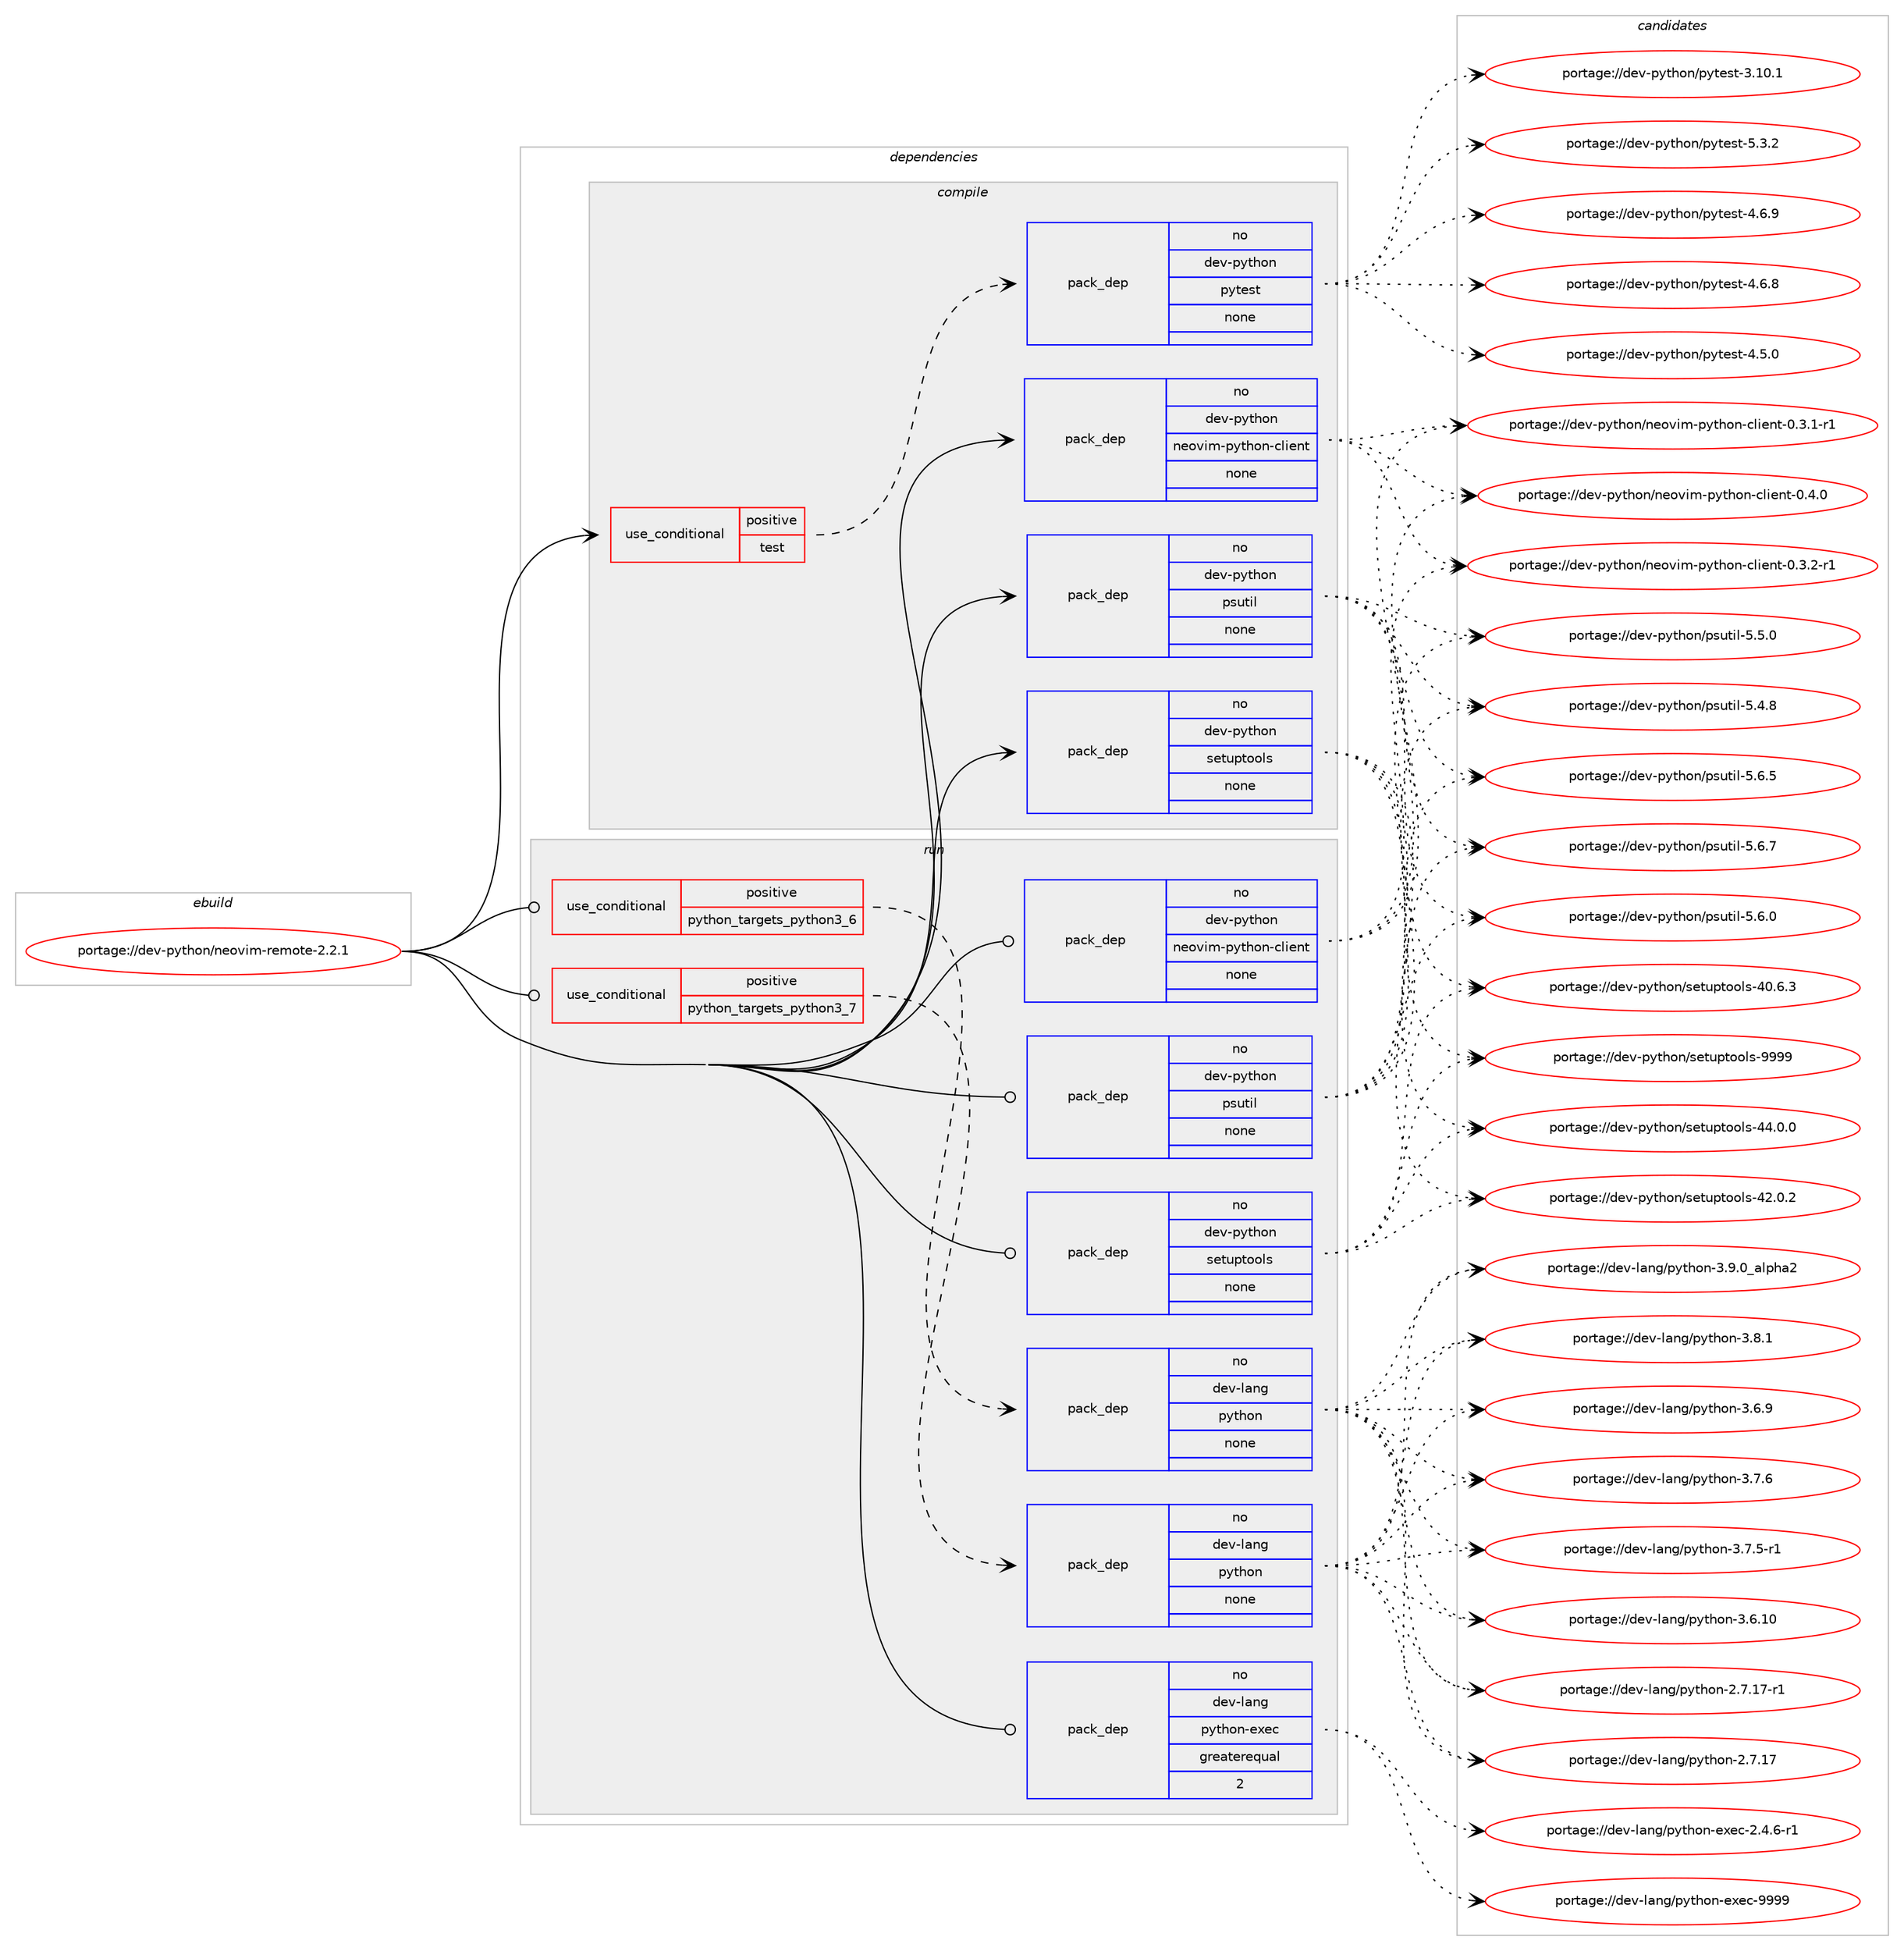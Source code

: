 digraph prolog {

# *************
# Graph options
# *************

newrank=true;
concentrate=true;
compound=true;
graph [rankdir=LR,fontname=Helvetica,fontsize=10,ranksep=1.5];#, ranksep=2.5, nodesep=0.2];
edge  [arrowhead=vee];
node  [fontname=Helvetica,fontsize=10];

# **********
# The ebuild
# **********

subgraph cluster_leftcol {
color=gray;
rank=same;
label=<<i>ebuild</i>>;
id [label="portage://dev-python/neovim-remote-2.2.1", color=red, width=4, href="../dev-python/neovim-remote-2.2.1.svg"];
}

# ****************
# The dependencies
# ****************

subgraph cluster_midcol {
color=gray;
label=<<i>dependencies</i>>;
subgraph cluster_compile {
fillcolor="#eeeeee";
style=filled;
label=<<i>compile</i>>;
subgraph cond112422 {
dependency448742 [label=<<TABLE BORDER="0" CELLBORDER="1" CELLSPACING="0" CELLPADDING="4"><TR><TD ROWSPAN="3" CELLPADDING="10">use_conditional</TD></TR><TR><TD>positive</TD></TR><TR><TD>test</TD></TR></TABLE>>, shape=none, color=red];
subgraph pack331340 {
dependency448743 [label=<<TABLE BORDER="0" CELLBORDER="1" CELLSPACING="0" CELLPADDING="4" WIDTH="220"><TR><TD ROWSPAN="6" CELLPADDING="30">pack_dep</TD></TR><TR><TD WIDTH="110">no</TD></TR><TR><TD>dev-python</TD></TR><TR><TD>pytest</TD></TR><TR><TD>none</TD></TR><TR><TD></TD></TR></TABLE>>, shape=none, color=blue];
}
dependency448742:e -> dependency448743:w [weight=20,style="dashed",arrowhead="vee"];
}
id:e -> dependency448742:w [weight=20,style="solid",arrowhead="vee"];
subgraph pack331341 {
dependency448744 [label=<<TABLE BORDER="0" CELLBORDER="1" CELLSPACING="0" CELLPADDING="4" WIDTH="220"><TR><TD ROWSPAN="6" CELLPADDING="30">pack_dep</TD></TR><TR><TD WIDTH="110">no</TD></TR><TR><TD>dev-python</TD></TR><TR><TD>neovim-python-client</TD></TR><TR><TD>none</TD></TR><TR><TD></TD></TR></TABLE>>, shape=none, color=blue];
}
id:e -> dependency448744:w [weight=20,style="solid",arrowhead="vee"];
subgraph pack331342 {
dependency448745 [label=<<TABLE BORDER="0" CELLBORDER="1" CELLSPACING="0" CELLPADDING="4" WIDTH="220"><TR><TD ROWSPAN="6" CELLPADDING="30">pack_dep</TD></TR><TR><TD WIDTH="110">no</TD></TR><TR><TD>dev-python</TD></TR><TR><TD>psutil</TD></TR><TR><TD>none</TD></TR><TR><TD></TD></TR></TABLE>>, shape=none, color=blue];
}
id:e -> dependency448745:w [weight=20,style="solid",arrowhead="vee"];
subgraph pack331343 {
dependency448746 [label=<<TABLE BORDER="0" CELLBORDER="1" CELLSPACING="0" CELLPADDING="4" WIDTH="220"><TR><TD ROWSPAN="6" CELLPADDING="30">pack_dep</TD></TR><TR><TD WIDTH="110">no</TD></TR><TR><TD>dev-python</TD></TR><TR><TD>setuptools</TD></TR><TR><TD>none</TD></TR><TR><TD></TD></TR></TABLE>>, shape=none, color=blue];
}
id:e -> dependency448746:w [weight=20,style="solid",arrowhead="vee"];
}
subgraph cluster_compileandrun {
fillcolor="#eeeeee";
style=filled;
label=<<i>compile and run</i>>;
}
subgraph cluster_run {
fillcolor="#eeeeee";
style=filled;
label=<<i>run</i>>;
subgraph cond112423 {
dependency448747 [label=<<TABLE BORDER="0" CELLBORDER="1" CELLSPACING="0" CELLPADDING="4"><TR><TD ROWSPAN="3" CELLPADDING="10">use_conditional</TD></TR><TR><TD>positive</TD></TR><TR><TD>python_targets_python3_6</TD></TR></TABLE>>, shape=none, color=red];
subgraph pack331344 {
dependency448748 [label=<<TABLE BORDER="0" CELLBORDER="1" CELLSPACING="0" CELLPADDING="4" WIDTH="220"><TR><TD ROWSPAN="6" CELLPADDING="30">pack_dep</TD></TR><TR><TD WIDTH="110">no</TD></TR><TR><TD>dev-lang</TD></TR><TR><TD>python</TD></TR><TR><TD>none</TD></TR><TR><TD></TD></TR></TABLE>>, shape=none, color=blue];
}
dependency448747:e -> dependency448748:w [weight=20,style="dashed",arrowhead="vee"];
}
id:e -> dependency448747:w [weight=20,style="solid",arrowhead="odot"];
subgraph cond112424 {
dependency448749 [label=<<TABLE BORDER="0" CELLBORDER="1" CELLSPACING="0" CELLPADDING="4"><TR><TD ROWSPAN="3" CELLPADDING="10">use_conditional</TD></TR><TR><TD>positive</TD></TR><TR><TD>python_targets_python3_7</TD></TR></TABLE>>, shape=none, color=red];
subgraph pack331345 {
dependency448750 [label=<<TABLE BORDER="0" CELLBORDER="1" CELLSPACING="0" CELLPADDING="4" WIDTH="220"><TR><TD ROWSPAN="6" CELLPADDING="30">pack_dep</TD></TR><TR><TD WIDTH="110">no</TD></TR><TR><TD>dev-lang</TD></TR><TR><TD>python</TD></TR><TR><TD>none</TD></TR><TR><TD></TD></TR></TABLE>>, shape=none, color=blue];
}
dependency448749:e -> dependency448750:w [weight=20,style="dashed",arrowhead="vee"];
}
id:e -> dependency448749:w [weight=20,style="solid",arrowhead="odot"];
subgraph pack331346 {
dependency448751 [label=<<TABLE BORDER="0" CELLBORDER="1" CELLSPACING="0" CELLPADDING="4" WIDTH="220"><TR><TD ROWSPAN="6" CELLPADDING="30">pack_dep</TD></TR><TR><TD WIDTH="110">no</TD></TR><TR><TD>dev-lang</TD></TR><TR><TD>python-exec</TD></TR><TR><TD>greaterequal</TD></TR><TR><TD>2</TD></TR></TABLE>>, shape=none, color=blue];
}
id:e -> dependency448751:w [weight=20,style="solid",arrowhead="odot"];
subgraph pack331347 {
dependency448752 [label=<<TABLE BORDER="0" CELLBORDER="1" CELLSPACING="0" CELLPADDING="4" WIDTH="220"><TR><TD ROWSPAN="6" CELLPADDING="30">pack_dep</TD></TR><TR><TD WIDTH="110">no</TD></TR><TR><TD>dev-python</TD></TR><TR><TD>neovim-python-client</TD></TR><TR><TD>none</TD></TR><TR><TD></TD></TR></TABLE>>, shape=none, color=blue];
}
id:e -> dependency448752:w [weight=20,style="solid",arrowhead="odot"];
subgraph pack331348 {
dependency448753 [label=<<TABLE BORDER="0" CELLBORDER="1" CELLSPACING="0" CELLPADDING="4" WIDTH="220"><TR><TD ROWSPAN="6" CELLPADDING="30">pack_dep</TD></TR><TR><TD WIDTH="110">no</TD></TR><TR><TD>dev-python</TD></TR><TR><TD>psutil</TD></TR><TR><TD>none</TD></TR><TR><TD></TD></TR></TABLE>>, shape=none, color=blue];
}
id:e -> dependency448753:w [weight=20,style="solid",arrowhead="odot"];
subgraph pack331349 {
dependency448754 [label=<<TABLE BORDER="0" CELLBORDER="1" CELLSPACING="0" CELLPADDING="4" WIDTH="220"><TR><TD ROWSPAN="6" CELLPADDING="30">pack_dep</TD></TR><TR><TD WIDTH="110">no</TD></TR><TR><TD>dev-python</TD></TR><TR><TD>setuptools</TD></TR><TR><TD>none</TD></TR><TR><TD></TD></TR></TABLE>>, shape=none, color=blue];
}
id:e -> dependency448754:w [weight=20,style="solid",arrowhead="odot"];
}
}

# **************
# The candidates
# **************

subgraph cluster_choices {
rank=same;
color=gray;
label=<<i>candidates</i>>;

subgraph choice331340 {
color=black;
nodesep=1;
choice1001011184511212111610411111047112121116101115116455346514650 [label="portage://dev-python/pytest-5.3.2", color=red, width=4,href="../dev-python/pytest-5.3.2.svg"];
choice1001011184511212111610411111047112121116101115116455246544657 [label="portage://dev-python/pytest-4.6.9", color=red, width=4,href="../dev-python/pytest-4.6.9.svg"];
choice1001011184511212111610411111047112121116101115116455246544656 [label="portage://dev-python/pytest-4.6.8", color=red, width=4,href="../dev-python/pytest-4.6.8.svg"];
choice1001011184511212111610411111047112121116101115116455246534648 [label="portage://dev-python/pytest-4.5.0", color=red, width=4,href="../dev-python/pytest-4.5.0.svg"];
choice100101118451121211161041111104711212111610111511645514649484649 [label="portage://dev-python/pytest-3.10.1", color=red, width=4,href="../dev-python/pytest-3.10.1.svg"];
dependency448743:e -> choice1001011184511212111610411111047112121116101115116455346514650:w [style=dotted,weight="100"];
dependency448743:e -> choice1001011184511212111610411111047112121116101115116455246544657:w [style=dotted,weight="100"];
dependency448743:e -> choice1001011184511212111610411111047112121116101115116455246544656:w [style=dotted,weight="100"];
dependency448743:e -> choice1001011184511212111610411111047112121116101115116455246534648:w [style=dotted,weight="100"];
dependency448743:e -> choice100101118451121211161041111104711212111610111511645514649484649:w [style=dotted,weight="100"];
}
subgraph choice331341 {
color=black;
nodesep=1;
choice1001011184511212111610411111047110101111118105109451121211161041111104599108105101110116454846524648 [label="portage://dev-python/neovim-python-client-0.4.0", color=red, width=4,href="../dev-python/neovim-python-client-0.4.0.svg"];
choice10010111845112121116104111110471101011111181051094511212111610411111045991081051011101164548465146504511449 [label="portage://dev-python/neovim-python-client-0.3.2-r1", color=red, width=4,href="../dev-python/neovim-python-client-0.3.2-r1.svg"];
choice10010111845112121116104111110471101011111181051094511212111610411111045991081051011101164548465146494511449 [label="portage://dev-python/neovim-python-client-0.3.1-r1", color=red, width=4,href="../dev-python/neovim-python-client-0.3.1-r1.svg"];
dependency448744:e -> choice1001011184511212111610411111047110101111118105109451121211161041111104599108105101110116454846524648:w [style=dotted,weight="100"];
dependency448744:e -> choice10010111845112121116104111110471101011111181051094511212111610411111045991081051011101164548465146504511449:w [style=dotted,weight="100"];
dependency448744:e -> choice10010111845112121116104111110471101011111181051094511212111610411111045991081051011101164548465146494511449:w [style=dotted,weight="100"];
}
subgraph choice331342 {
color=black;
nodesep=1;
choice1001011184511212111610411111047112115117116105108455346544655 [label="portage://dev-python/psutil-5.6.7", color=red, width=4,href="../dev-python/psutil-5.6.7.svg"];
choice1001011184511212111610411111047112115117116105108455346544653 [label="portage://dev-python/psutil-5.6.5", color=red, width=4,href="../dev-python/psutil-5.6.5.svg"];
choice1001011184511212111610411111047112115117116105108455346544648 [label="portage://dev-python/psutil-5.6.0", color=red, width=4,href="../dev-python/psutil-5.6.0.svg"];
choice1001011184511212111610411111047112115117116105108455346534648 [label="portage://dev-python/psutil-5.5.0", color=red, width=4,href="../dev-python/psutil-5.5.0.svg"];
choice1001011184511212111610411111047112115117116105108455346524656 [label="portage://dev-python/psutil-5.4.8", color=red, width=4,href="../dev-python/psutil-5.4.8.svg"];
dependency448745:e -> choice1001011184511212111610411111047112115117116105108455346544655:w [style=dotted,weight="100"];
dependency448745:e -> choice1001011184511212111610411111047112115117116105108455346544653:w [style=dotted,weight="100"];
dependency448745:e -> choice1001011184511212111610411111047112115117116105108455346544648:w [style=dotted,weight="100"];
dependency448745:e -> choice1001011184511212111610411111047112115117116105108455346534648:w [style=dotted,weight="100"];
dependency448745:e -> choice1001011184511212111610411111047112115117116105108455346524656:w [style=dotted,weight="100"];
}
subgraph choice331343 {
color=black;
nodesep=1;
choice10010111845112121116104111110471151011161171121161111111081154557575757 [label="portage://dev-python/setuptools-9999", color=red, width=4,href="../dev-python/setuptools-9999.svg"];
choice100101118451121211161041111104711510111611711211611111110811545525246484648 [label="portage://dev-python/setuptools-44.0.0", color=red, width=4,href="../dev-python/setuptools-44.0.0.svg"];
choice100101118451121211161041111104711510111611711211611111110811545525046484650 [label="portage://dev-python/setuptools-42.0.2", color=red, width=4,href="../dev-python/setuptools-42.0.2.svg"];
choice100101118451121211161041111104711510111611711211611111110811545524846544651 [label="portage://dev-python/setuptools-40.6.3", color=red, width=4,href="../dev-python/setuptools-40.6.3.svg"];
dependency448746:e -> choice10010111845112121116104111110471151011161171121161111111081154557575757:w [style=dotted,weight="100"];
dependency448746:e -> choice100101118451121211161041111104711510111611711211611111110811545525246484648:w [style=dotted,weight="100"];
dependency448746:e -> choice100101118451121211161041111104711510111611711211611111110811545525046484650:w [style=dotted,weight="100"];
dependency448746:e -> choice100101118451121211161041111104711510111611711211611111110811545524846544651:w [style=dotted,weight="100"];
}
subgraph choice331344 {
color=black;
nodesep=1;
choice10010111845108971101034711212111610411111045514657464895971081121049750 [label="portage://dev-lang/python-3.9.0_alpha2", color=red, width=4,href="../dev-lang/python-3.9.0_alpha2.svg"];
choice100101118451089711010347112121116104111110455146564649 [label="portage://dev-lang/python-3.8.1", color=red, width=4,href="../dev-lang/python-3.8.1.svg"];
choice100101118451089711010347112121116104111110455146554654 [label="portage://dev-lang/python-3.7.6", color=red, width=4,href="../dev-lang/python-3.7.6.svg"];
choice1001011184510897110103471121211161041111104551465546534511449 [label="portage://dev-lang/python-3.7.5-r1", color=red, width=4,href="../dev-lang/python-3.7.5-r1.svg"];
choice100101118451089711010347112121116104111110455146544657 [label="portage://dev-lang/python-3.6.9", color=red, width=4,href="../dev-lang/python-3.6.9.svg"];
choice10010111845108971101034711212111610411111045514654464948 [label="portage://dev-lang/python-3.6.10", color=red, width=4,href="../dev-lang/python-3.6.10.svg"];
choice100101118451089711010347112121116104111110455046554649554511449 [label="portage://dev-lang/python-2.7.17-r1", color=red, width=4,href="../dev-lang/python-2.7.17-r1.svg"];
choice10010111845108971101034711212111610411111045504655464955 [label="portage://dev-lang/python-2.7.17", color=red, width=4,href="../dev-lang/python-2.7.17.svg"];
dependency448748:e -> choice10010111845108971101034711212111610411111045514657464895971081121049750:w [style=dotted,weight="100"];
dependency448748:e -> choice100101118451089711010347112121116104111110455146564649:w [style=dotted,weight="100"];
dependency448748:e -> choice100101118451089711010347112121116104111110455146554654:w [style=dotted,weight="100"];
dependency448748:e -> choice1001011184510897110103471121211161041111104551465546534511449:w [style=dotted,weight="100"];
dependency448748:e -> choice100101118451089711010347112121116104111110455146544657:w [style=dotted,weight="100"];
dependency448748:e -> choice10010111845108971101034711212111610411111045514654464948:w [style=dotted,weight="100"];
dependency448748:e -> choice100101118451089711010347112121116104111110455046554649554511449:w [style=dotted,weight="100"];
dependency448748:e -> choice10010111845108971101034711212111610411111045504655464955:w [style=dotted,weight="100"];
}
subgraph choice331345 {
color=black;
nodesep=1;
choice10010111845108971101034711212111610411111045514657464895971081121049750 [label="portage://dev-lang/python-3.9.0_alpha2", color=red, width=4,href="../dev-lang/python-3.9.0_alpha2.svg"];
choice100101118451089711010347112121116104111110455146564649 [label="portage://dev-lang/python-3.8.1", color=red, width=4,href="../dev-lang/python-3.8.1.svg"];
choice100101118451089711010347112121116104111110455146554654 [label="portage://dev-lang/python-3.7.6", color=red, width=4,href="../dev-lang/python-3.7.6.svg"];
choice1001011184510897110103471121211161041111104551465546534511449 [label="portage://dev-lang/python-3.7.5-r1", color=red, width=4,href="../dev-lang/python-3.7.5-r1.svg"];
choice100101118451089711010347112121116104111110455146544657 [label="portage://dev-lang/python-3.6.9", color=red, width=4,href="../dev-lang/python-3.6.9.svg"];
choice10010111845108971101034711212111610411111045514654464948 [label="portage://dev-lang/python-3.6.10", color=red, width=4,href="../dev-lang/python-3.6.10.svg"];
choice100101118451089711010347112121116104111110455046554649554511449 [label="portage://dev-lang/python-2.7.17-r1", color=red, width=4,href="../dev-lang/python-2.7.17-r1.svg"];
choice10010111845108971101034711212111610411111045504655464955 [label="portage://dev-lang/python-2.7.17", color=red, width=4,href="../dev-lang/python-2.7.17.svg"];
dependency448750:e -> choice10010111845108971101034711212111610411111045514657464895971081121049750:w [style=dotted,weight="100"];
dependency448750:e -> choice100101118451089711010347112121116104111110455146564649:w [style=dotted,weight="100"];
dependency448750:e -> choice100101118451089711010347112121116104111110455146554654:w [style=dotted,weight="100"];
dependency448750:e -> choice1001011184510897110103471121211161041111104551465546534511449:w [style=dotted,weight="100"];
dependency448750:e -> choice100101118451089711010347112121116104111110455146544657:w [style=dotted,weight="100"];
dependency448750:e -> choice10010111845108971101034711212111610411111045514654464948:w [style=dotted,weight="100"];
dependency448750:e -> choice100101118451089711010347112121116104111110455046554649554511449:w [style=dotted,weight="100"];
dependency448750:e -> choice10010111845108971101034711212111610411111045504655464955:w [style=dotted,weight="100"];
}
subgraph choice331346 {
color=black;
nodesep=1;
choice10010111845108971101034711212111610411111045101120101994557575757 [label="portage://dev-lang/python-exec-9999", color=red, width=4,href="../dev-lang/python-exec-9999.svg"];
choice10010111845108971101034711212111610411111045101120101994550465246544511449 [label="portage://dev-lang/python-exec-2.4.6-r1", color=red, width=4,href="../dev-lang/python-exec-2.4.6-r1.svg"];
dependency448751:e -> choice10010111845108971101034711212111610411111045101120101994557575757:w [style=dotted,weight="100"];
dependency448751:e -> choice10010111845108971101034711212111610411111045101120101994550465246544511449:w [style=dotted,weight="100"];
}
subgraph choice331347 {
color=black;
nodesep=1;
choice1001011184511212111610411111047110101111118105109451121211161041111104599108105101110116454846524648 [label="portage://dev-python/neovim-python-client-0.4.0", color=red, width=4,href="../dev-python/neovim-python-client-0.4.0.svg"];
choice10010111845112121116104111110471101011111181051094511212111610411111045991081051011101164548465146504511449 [label="portage://dev-python/neovim-python-client-0.3.2-r1", color=red, width=4,href="../dev-python/neovim-python-client-0.3.2-r1.svg"];
choice10010111845112121116104111110471101011111181051094511212111610411111045991081051011101164548465146494511449 [label="portage://dev-python/neovim-python-client-0.3.1-r1", color=red, width=4,href="../dev-python/neovim-python-client-0.3.1-r1.svg"];
dependency448752:e -> choice1001011184511212111610411111047110101111118105109451121211161041111104599108105101110116454846524648:w [style=dotted,weight="100"];
dependency448752:e -> choice10010111845112121116104111110471101011111181051094511212111610411111045991081051011101164548465146504511449:w [style=dotted,weight="100"];
dependency448752:e -> choice10010111845112121116104111110471101011111181051094511212111610411111045991081051011101164548465146494511449:w [style=dotted,weight="100"];
}
subgraph choice331348 {
color=black;
nodesep=1;
choice1001011184511212111610411111047112115117116105108455346544655 [label="portage://dev-python/psutil-5.6.7", color=red, width=4,href="../dev-python/psutil-5.6.7.svg"];
choice1001011184511212111610411111047112115117116105108455346544653 [label="portage://dev-python/psutil-5.6.5", color=red, width=4,href="../dev-python/psutil-5.6.5.svg"];
choice1001011184511212111610411111047112115117116105108455346544648 [label="portage://dev-python/psutil-5.6.0", color=red, width=4,href="../dev-python/psutil-5.6.0.svg"];
choice1001011184511212111610411111047112115117116105108455346534648 [label="portage://dev-python/psutil-5.5.0", color=red, width=4,href="../dev-python/psutil-5.5.0.svg"];
choice1001011184511212111610411111047112115117116105108455346524656 [label="portage://dev-python/psutil-5.4.8", color=red, width=4,href="../dev-python/psutil-5.4.8.svg"];
dependency448753:e -> choice1001011184511212111610411111047112115117116105108455346544655:w [style=dotted,weight="100"];
dependency448753:e -> choice1001011184511212111610411111047112115117116105108455346544653:w [style=dotted,weight="100"];
dependency448753:e -> choice1001011184511212111610411111047112115117116105108455346544648:w [style=dotted,weight="100"];
dependency448753:e -> choice1001011184511212111610411111047112115117116105108455346534648:w [style=dotted,weight="100"];
dependency448753:e -> choice1001011184511212111610411111047112115117116105108455346524656:w [style=dotted,weight="100"];
}
subgraph choice331349 {
color=black;
nodesep=1;
choice10010111845112121116104111110471151011161171121161111111081154557575757 [label="portage://dev-python/setuptools-9999", color=red, width=4,href="../dev-python/setuptools-9999.svg"];
choice100101118451121211161041111104711510111611711211611111110811545525246484648 [label="portage://dev-python/setuptools-44.0.0", color=red, width=4,href="../dev-python/setuptools-44.0.0.svg"];
choice100101118451121211161041111104711510111611711211611111110811545525046484650 [label="portage://dev-python/setuptools-42.0.2", color=red, width=4,href="../dev-python/setuptools-42.0.2.svg"];
choice100101118451121211161041111104711510111611711211611111110811545524846544651 [label="portage://dev-python/setuptools-40.6.3", color=red, width=4,href="../dev-python/setuptools-40.6.3.svg"];
dependency448754:e -> choice10010111845112121116104111110471151011161171121161111111081154557575757:w [style=dotted,weight="100"];
dependency448754:e -> choice100101118451121211161041111104711510111611711211611111110811545525246484648:w [style=dotted,weight="100"];
dependency448754:e -> choice100101118451121211161041111104711510111611711211611111110811545525046484650:w [style=dotted,weight="100"];
dependency448754:e -> choice100101118451121211161041111104711510111611711211611111110811545524846544651:w [style=dotted,weight="100"];
}
}

}

